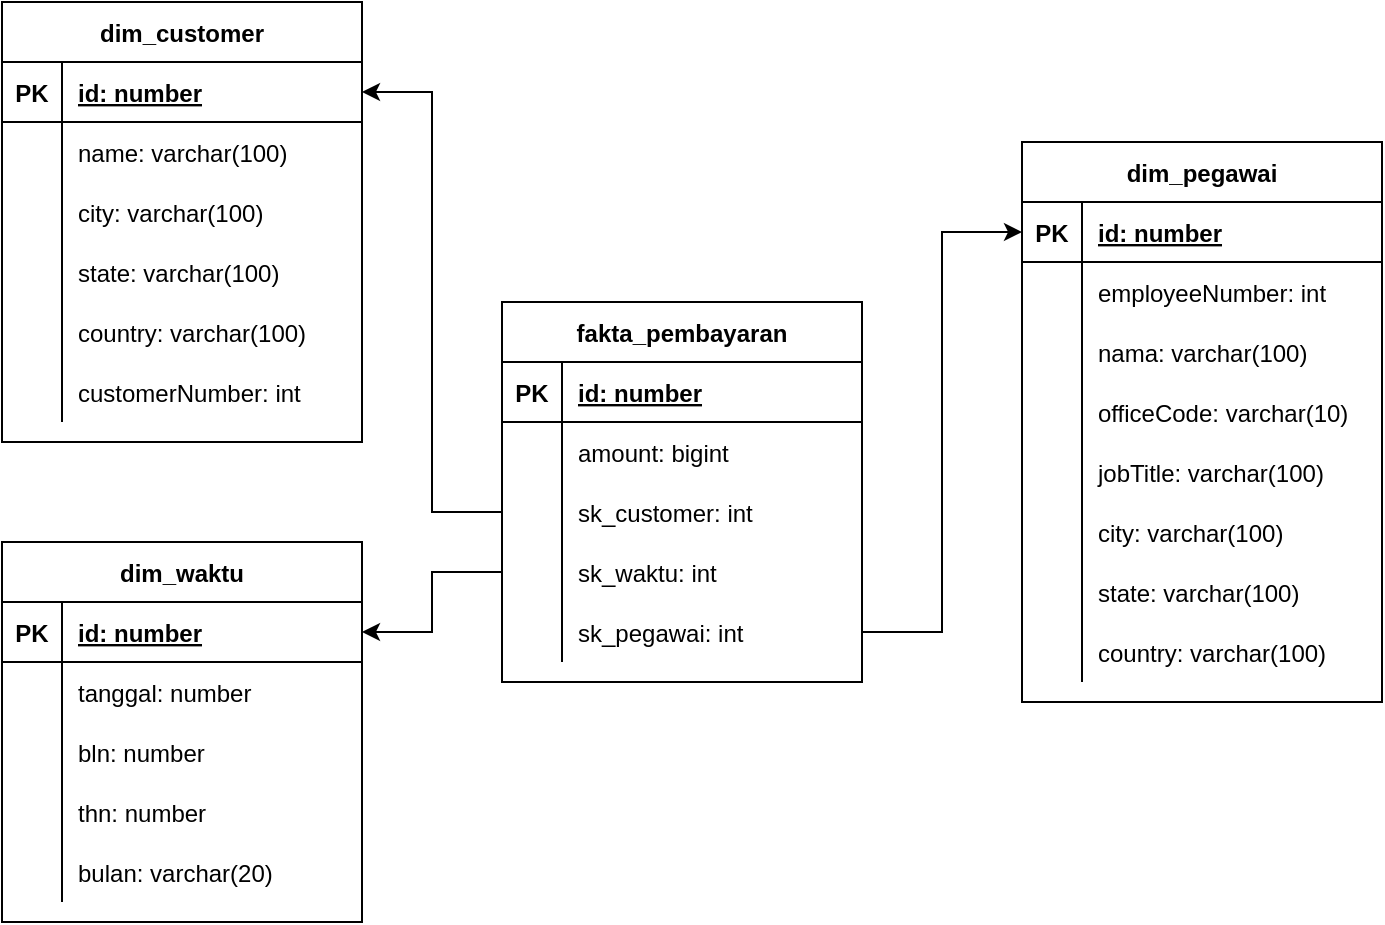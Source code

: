 <mxfile version="13.8.1" type="device" pages="2"><diagram id="6OrY447X21EWOOpQ-Axr" name="payment"><mxGraphModel dx="1292" dy="443" grid="1" gridSize="10" guides="1" tooltips="1" connect="1" arrows="1" fold="1" page="1" pageScale="1" pageWidth="850" pageHeight="1100" math="0" shadow="0"><root><mxCell id="DE8nf240gEU3GkXVqH1Y-0"/><mxCell id="DE8nf240gEU3GkXVqH1Y-1" parent="DE8nf240gEU3GkXVqH1Y-0"/><mxCell id="wlWTb76dzcS76FyFUQYu-12" value="fakta_pembayaran" style="shape=table;startSize=30;container=1;collapsible=1;childLayout=tableLayout;fixedRows=1;rowLines=0;fontStyle=1;align=center;resizeLast=1;" parent="DE8nf240gEU3GkXVqH1Y-1" vertex="1"><mxGeometry x="180" y="180" width="180" height="190" as="geometry"/></mxCell><mxCell id="wlWTb76dzcS76FyFUQYu-13" value="" style="shape=partialRectangle;collapsible=0;dropTarget=0;pointerEvents=0;fillColor=none;top=0;left=0;bottom=1;right=0;points=[[0,0.5],[1,0.5]];portConstraint=eastwest;" parent="wlWTb76dzcS76FyFUQYu-12" vertex="1"><mxGeometry y="30" width="180" height="30" as="geometry"/></mxCell><mxCell id="wlWTb76dzcS76FyFUQYu-14" value="PK" style="shape=partialRectangle;connectable=0;fillColor=none;top=0;left=0;bottom=0;right=0;fontStyle=1;overflow=hidden;" parent="wlWTb76dzcS76FyFUQYu-13" vertex="1"><mxGeometry width="30" height="30" as="geometry"/></mxCell><mxCell id="wlWTb76dzcS76FyFUQYu-15" value="id: number" style="shape=partialRectangle;connectable=0;fillColor=none;top=0;left=0;bottom=0;right=0;align=left;spacingLeft=6;fontStyle=5;overflow=hidden;" parent="wlWTb76dzcS76FyFUQYu-13" vertex="1"><mxGeometry x="30" width="150" height="30" as="geometry"/></mxCell><mxCell id="wlWTb76dzcS76FyFUQYu-16" value="" style="shape=partialRectangle;collapsible=0;dropTarget=0;pointerEvents=0;fillColor=none;top=0;left=0;bottom=0;right=0;points=[[0,0.5],[1,0.5]];portConstraint=eastwest;" parent="wlWTb76dzcS76FyFUQYu-12" vertex="1"><mxGeometry y="60" width="180" height="30" as="geometry"/></mxCell><mxCell id="wlWTb76dzcS76FyFUQYu-17" value="" style="shape=partialRectangle;connectable=0;fillColor=none;top=0;left=0;bottom=0;right=0;editable=1;overflow=hidden;" parent="wlWTb76dzcS76FyFUQYu-16" vertex="1"><mxGeometry width="30" height="30" as="geometry"/></mxCell><mxCell id="wlWTb76dzcS76FyFUQYu-18" value="amount: bigint" style="shape=partialRectangle;connectable=0;fillColor=none;top=0;left=0;bottom=0;right=0;align=left;spacingLeft=6;overflow=hidden;" parent="wlWTb76dzcS76FyFUQYu-16" vertex="1"><mxGeometry x="30" width="150" height="30" as="geometry"/></mxCell><mxCell id="wlWTb76dzcS76FyFUQYu-41" value="" style="shape=partialRectangle;collapsible=0;dropTarget=0;pointerEvents=0;fillColor=none;top=0;left=0;bottom=0;right=0;points=[[0,0.5],[1,0.5]];portConstraint=eastwest;" parent="wlWTb76dzcS76FyFUQYu-12" vertex="1"><mxGeometry y="90" width="180" height="30" as="geometry"/></mxCell><mxCell id="wlWTb76dzcS76FyFUQYu-42" value="" style="shape=partialRectangle;connectable=0;fillColor=none;top=0;left=0;bottom=0;right=0;editable=1;overflow=hidden;" parent="wlWTb76dzcS76FyFUQYu-41" vertex="1"><mxGeometry width="30" height="30" as="geometry"/></mxCell><mxCell id="wlWTb76dzcS76FyFUQYu-43" value="sk_customer: int" style="shape=partialRectangle;connectable=0;fillColor=none;top=0;left=0;bottom=0;right=0;align=left;spacingLeft=6;overflow=hidden;" parent="wlWTb76dzcS76FyFUQYu-41" vertex="1"><mxGeometry x="30" width="150" height="30" as="geometry"/></mxCell><mxCell id="wlWTb76dzcS76FyFUQYu-62" value="" style="shape=partialRectangle;collapsible=0;dropTarget=0;pointerEvents=0;fillColor=none;top=0;left=0;bottom=0;right=0;points=[[0,0.5],[1,0.5]];portConstraint=eastwest;" parent="wlWTb76dzcS76FyFUQYu-12" vertex="1"><mxGeometry y="120" width="180" height="30" as="geometry"/></mxCell><mxCell id="wlWTb76dzcS76FyFUQYu-63" value="" style="shape=partialRectangle;connectable=0;fillColor=none;top=0;left=0;bottom=0;right=0;editable=1;overflow=hidden;" parent="wlWTb76dzcS76FyFUQYu-62" vertex="1"><mxGeometry width="30" height="30" as="geometry"/></mxCell><mxCell id="wlWTb76dzcS76FyFUQYu-64" value="sk_waktu: int" style="shape=partialRectangle;connectable=0;fillColor=none;top=0;left=0;bottom=0;right=0;align=left;spacingLeft=6;overflow=hidden;" parent="wlWTb76dzcS76FyFUQYu-62" vertex="1"><mxGeometry x="30" width="150" height="30" as="geometry"/></mxCell><mxCell id="wlWTb76dzcS76FyFUQYu-88" value="" style="shape=partialRectangle;collapsible=0;dropTarget=0;pointerEvents=0;fillColor=none;top=0;left=0;bottom=0;right=0;points=[[0,0.5],[1,0.5]];portConstraint=eastwest;" parent="wlWTb76dzcS76FyFUQYu-12" vertex="1"><mxGeometry y="150" width="180" height="30" as="geometry"/></mxCell><mxCell id="wlWTb76dzcS76FyFUQYu-89" value="" style="shape=partialRectangle;connectable=0;fillColor=none;top=0;left=0;bottom=0;right=0;editable=1;overflow=hidden;" parent="wlWTb76dzcS76FyFUQYu-88" vertex="1"><mxGeometry width="30" height="30" as="geometry"/></mxCell><mxCell id="wlWTb76dzcS76FyFUQYu-90" value="sk_pegawai: int" style="shape=partialRectangle;connectable=0;fillColor=none;top=0;left=0;bottom=0;right=0;align=left;spacingLeft=6;overflow=hidden;" parent="wlWTb76dzcS76FyFUQYu-88" vertex="1"><mxGeometry x="30" width="150" height="30" as="geometry"/></mxCell><mxCell id="wlWTb76dzcS76FyFUQYu-25" value="dim_customer" style="shape=table;startSize=30;container=1;collapsible=1;childLayout=tableLayout;fixedRows=1;rowLines=0;fontStyle=1;align=center;resizeLast=1;" parent="DE8nf240gEU3GkXVqH1Y-1" vertex="1"><mxGeometry x="-70" y="30" width="180" height="220" as="geometry"/></mxCell><mxCell id="wlWTb76dzcS76FyFUQYu-26" value="" style="shape=partialRectangle;collapsible=0;dropTarget=0;pointerEvents=0;fillColor=none;top=0;left=0;bottom=1;right=0;points=[[0,0.5],[1,0.5]];portConstraint=eastwest;" parent="wlWTb76dzcS76FyFUQYu-25" vertex="1"><mxGeometry y="30" width="180" height="30" as="geometry"/></mxCell><mxCell id="wlWTb76dzcS76FyFUQYu-27" value="PK" style="shape=partialRectangle;connectable=0;fillColor=none;top=0;left=0;bottom=0;right=0;fontStyle=1;overflow=hidden;" parent="wlWTb76dzcS76FyFUQYu-26" vertex="1"><mxGeometry width="30" height="30" as="geometry"/></mxCell><mxCell id="wlWTb76dzcS76FyFUQYu-28" value="id: number" style="shape=partialRectangle;connectable=0;fillColor=none;top=0;left=0;bottom=0;right=0;align=left;spacingLeft=6;fontStyle=5;overflow=hidden;" parent="wlWTb76dzcS76FyFUQYu-26" vertex="1"><mxGeometry x="30" width="150" height="30" as="geometry"/></mxCell><mxCell id="wlWTb76dzcS76FyFUQYu-29" value="" style="shape=partialRectangle;collapsible=0;dropTarget=0;pointerEvents=0;fillColor=none;top=0;left=0;bottom=0;right=0;points=[[0,0.5],[1,0.5]];portConstraint=eastwest;" parent="wlWTb76dzcS76FyFUQYu-25" vertex="1"><mxGeometry y="60" width="180" height="30" as="geometry"/></mxCell><mxCell id="wlWTb76dzcS76FyFUQYu-30" value="" style="shape=partialRectangle;connectable=0;fillColor=none;top=0;left=0;bottom=0;right=0;editable=1;overflow=hidden;" parent="wlWTb76dzcS76FyFUQYu-29" vertex="1"><mxGeometry width="30" height="30" as="geometry"/></mxCell><mxCell id="wlWTb76dzcS76FyFUQYu-31" value="name: varchar(100)" style="shape=partialRectangle;connectable=0;fillColor=none;top=0;left=0;bottom=0;right=0;align=left;spacingLeft=6;overflow=hidden;" parent="wlWTb76dzcS76FyFUQYu-29" vertex="1"><mxGeometry x="30" width="150" height="30" as="geometry"/></mxCell><mxCell id="wlWTb76dzcS76FyFUQYu-32" value="" style="shape=partialRectangle;collapsible=0;dropTarget=0;pointerEvents=0;fillColor=none;top=0;left=0;bottom=0;right=0;points=[[0,0.5],[1,0.5]];portConstraint=eastwest;" parent="wlWTb76dzcS76FyFUQYu-25" vertex="1"><mxGeometry y="90" width="180" height="30" as="geometry"/></mxCell><mxCell id="wlWTb76dzcS76FyFUQYu-33" value="" style="shape=partialRectangle;connectable=0;fillColor=none;top=0;left=0;bottom=0;right=0;editable=1;overflow=hidden;" parent="wlWTb76dzcS76FyFUQYu-32" vertex="1"><mxGeometry width="30" height="30" as="geometry"/></mxCell><mxCell id="wlWTb76dzcS76FyFUQYu-34" value="city: varchar(100)" style="shape=partialRectangle;connectable=0;fillColor=none;top=0;left=0;bottom=0;right=0;align=left;spacingLeft=6;overflow=hidden;" parent="wlWTb76dzcS76FyFUQYu-32" vertex="1"><mxGeometry x="30" width="150" height="30" as="geometry"/></mxCell><mxCell id="wlWTb76dzcS76FyFUQYu-35" value="" style="shape=partialRectangle;collapsible=0;dropTarget=0;pointerEvents=0;fillColor=none;top=0;left=0;bottom=0;right=0;points=[[0,0.5],[1,0.5]];portConstraint=eastwest;" parent="wlWTb76dzcS76FyFUQYu-25" vertex="1"><mxGeometry y="120" width="180" height="30" as="geometry"/></mxCell><mxCell id="wlWTb76dzcS76FyFUQYu-36" value="" style="shape=partialRectangle;connectable=0;fillColor=none;top=0;left=0;bottom=0;right=0;editable=1;overflow=hidden;" parent="wlWTb76dzcS76FyFUQYu-35" vertex="1"><mxGeometry width="30" height="30" as="geometry"/></mxCell><mxCell id="wlWTb76dzcS76FyFUQYu-37" value="state: varchar(100)" style="shape=partialRectangle;connectable=0;fillColor=none;top=0;left=0;bottom=0;right=0;align=left;spacingLeft=6;overflow=hidden;" parent="wlWTb76dzcS76FyFUQYu-35" vertex="1"><mxGeometry x="30" width="150" height="30" as="geometry"/></mxCell><mxCell id="wlWTb76dzcS76FyFUQYu-38" value="" style="shape=partialRectangle;collapsible=0;dropTarget=0;pointerEvents=0;fillColor=none;top=0;left=0;bottom=0;right=0;points=[[0,0.5],[1,0.5]];portConstraint=eastwest;" parent="wlWTb76dzcS76FyFUQYu-25" vertex="1"><mxGeometry y="150" width="180" height="30" as="geometry"/></mxCell><mxCell id="wlWTb76dzcS76FyFUQYu-39" value="" style="shape=partialRectangle;connectable=0;fillColor=none;top=0;left=0;bottom=0;right=0;editable=1;overflow=hidden;" parent="wlWTb76dzcS76FyFUQYu-38" vertex="1"><mxGeometry width="30" height="30" as="geometry"/></mxCell><mxCell id="wlWTb76dzcS76FyFUQYu-40" value="country: varchar(100)" style="shape=partialRectangle;connectable=0;fillColor=none;top=0;left=0;bottom=0;right=0;align=left;spacingLeft=6;overflow=hidden;" parent="wlWTb76dzcS76FyFUQYu-38" vertex="1"><mxGeometry x="30" width="150" height="30" as="geometry"/></mxCell><mxCell id="1vXtTVV9cpHQeeNkzBBN-0" value="" style="shape=partialRectangle;collapsible=0;dropTarget=0;pointerEvents=0;fillColor=none;top=0;left=0;bottom=0;right=0;points=[[0,0.5],[1,0.5]];portConstraint=eastwest;" parent="wlWTb76dzcS76FyFUQYu-25" vertex="1"><mxGeometry y="180" width="180" height="30" as="geometry"/></mxCell><mxCell id="1vXtTVV9cpHQeeNkzBBN-1" value="" style="shape=partialRectangle;connectable=0;fillColor=none;top=0;left=0;bottom=0;right=0;editable=1;overflow=hidden;" parent="1vXtTVV9cpHQeeNkzBBN-0" vertex="1"><mxGeometry width="30" height="30" as="geometry"/></mxCell><mxCell id="1vXtTVV9cpHQeeNkzBBN-2" value="customerNumber: int" style="shape=partialRectangle;connectable=0;fillColor=none;top=0;left=0;bottom=0;right=0;align=left;spacingLeft=6;overflow=hidden;" parent="1vXtTVV9cpHQeeNkzBBN-0" vertex="1"><mxGeometry x="30" width="150" height="30" as="geometry"/></mxCell><mxCell id="wlWTb76dzcS76FyFUQYu-45" style="edgeStyle=orthogonalEdgeStyle;rounded=0;orthogonalLoop=1;jettySize=auto;html=1;entryX=1;entryY=0.5;entryDx=0;entryDy=0;" parent="DE8nf240gEU3GkXVqH1Y-1" source="wlWTb76dzcS76FyFUQYu-41" target="wlWTb76dzcS76FyFUQYu-26" edge="1"><mxGeometry relative="1" as="geometry"/></mxCell><mxCell id="wlWTb76dzcS76FyFUQYu-46" value="dim_waktu" style="shape=table;startSize=30;container=1;collapsible=1;childLayout=tableLayout;fixedRows=1;rowLines=0;fontStyle=1;align=center;resizeLast=1;" parent="DE8nf240gEU3GkXVqH1Y-1" vertex="1"><mxGeometry x="-70" y="300" width="180" height="190" as="geometry"/></mxCell><mxCell id="wlWTb76dzcS76FyFUQYu-47" value="" style="shape=partialRectangle;collapsible=0;dropTarget=0;pointerEvents=0;fillColor=none;top=0;left=0;bottom=1;right=0;points=[[0,0.5],[1,0.5]];portConstraint=eastwest;" parent="wlWTb76dzcS76FyFUQYu-46" vertex="1"><mxGeometry y="30" width="180" height="30" as="geometry"/></mxCell><mxCell id="wlWTb76dzcS76FyFUQYu-48" value="PK" style="shape=partialRectangle;connectable=0;fillColor=none;top=0;left=0;bottom=0;right=0;fontStyle=1;overflow=hidden;" parent="wlWTb76dzcS76FyFUQYu-47" vertex="1"><mxGeometry width="30" height="30" as="geometry"/></mxCell><mxCell id="wlWTb76dzcS76FyFUQYu-49" value="id: number" style="shape=partialRectangle;connectable=0;fillColor=none;top=0;left=0;bottom=0;right=0;align=left;spacingLeft=6;fontStyle=5;overflow=hidden;" parent="wlWTb76dzcS76FyFUQYu-47" vertex="1"><mxGeometry x="30" width="150" height="30" as="geometry"/></mxCell><mxCell id="wlWTb76dzcS76FyFUQYu-50" value="" style="shape=partialRectangle;collapsible=0;dropTarget=0;pointerEvents=0;fillColor=none;top=0;left=0;bottom=0;right=0;points=[[0,0.5],[1,0.5]];portConstraint=eastwest;" parent="wlWTb76dzcS76FyFUQYu-46" vertex="1"><mxGeometry y="60" width="180" height="30" as="geometry"/></mxCell><mxCell id="wlWTb76dzcS76FyFUQYu-51" value="" style="shape=partialRectangle;connectable=0;fillColor=none;top=0;left=0;bottom=0;right=0;editable=1;overflow=hidden;" parent="wlWTb76dzcS76FyFUQYu-50" vertex="1"><mxGeometry width="30" height="30" as="geometry"/></mxCell><mxCell id="wlWTb76dzcS76FyFUQYu-52" value="tanggal: number" style="shape=partialRectangle;connectable=0;fillColor=none;top=0;left=0;bottom=0;right=0;align=left;spacingLeft=6;overflow=hidden;" parent="wlWTb76dzcS76FyFUQYu-50" vertex="1"><mxGeometry x="30" width="150" height="30" as="geometry"/></mxCell><mxCell id="wlWTb76dzcS76FyFUQYu-53" value="" style="shape=partialRectangle;collapsible=0;dropTarget=0;pointerEvents=0;fillColor=none;top=0;left=0;bottom=0;right=0;points=[[0,0.5],[1,0.5]];portConstraint=eastwest;" parent="wlWTb76dzcS76FyFUQYu-46" vertex="1"><mxGeometry y="90" width="180" height="30" as="geometry"/></mxCell><mxCell id="wlWTb76dzcS76FyFUQYu-54" value="" style="shape=partialRectangle;connectable=0;fillColor=none;top=0;left=0;bottom=0;right=0;editable=1;overflow=hidden;" parent="wlWTb76dzcS76FyFUQYu-53" vertex="1"><mxGeometry width="30" height="30" as="geometry"/></mxCell><mxCell id="wlWTb76dzcS76FyFUQYu-55" value="bln: number" style="shape=partialRectangle;connectable=0;fillColor=none;top=0;left=0;bottom=0;right=0;align=left;spacingLeft=6;overflow=hidden;" parent="wlWTb76dzcS76FyFUQYu-53" vertex="1"><mxGeometry x="30" width="150" height="30" as="geometry"/></mxCell><mxCell id="wlWTb76dzcS76FyFUQYu-56" value="" style="shape=partialRectangle;collapsible=0;dropTarget=0;pointerEvents=0;fillColor=none;top=0;left=0;bottom=0;right=0;points=[[0,0.5],[1,0.5]];portConstraint=eastwest;" parent="wlWTb76dzcS76FyFUQYu-46" vertex="1"><mxGeometry y="120" width="180" height="30" as="geometry"/></mxCell><mxCell id="wlWTb76dzcS76FyFUQYu-57" value="" style="shape=partialRectangle;connectable=0;fillColor=none;top=0;left=0;bottom=0;right=0;editable=1;overflow=hidden;" parent="wlWTb76dzcS76FyFUQYu-56" vertex="1"><mxGeometry width="30" height="30" as="geometry"/></mxCell><mxCell id="wlWTb76dzcS76FyFUQYu-58" value="thn: number" style="shape=partialRectangle;connectable=0;fillColor=none;top=0;left=0;bottom=0;right=0;align=left;spacingLeft=6;overflow=hidden;" parent="wlWTb76dzcS76FyFUQYu-56" vertex="1"><mxGeometry x="30" width="150" height="30" as="geometry"/></mxCell><mxCell id="wlWTb76dzcS76FyFUQYu-59" value="" style="shape=partialRectangle;collapsible=0;dropTarget=0;pointerEvents=0;fillColor=none;top=0;left=0;bottom=0;right=0;points=[[0,0.5],[1,0.5]];portConstraint=eastwest;" parent="wlWTb76dzcS76FyFUQYu-46" vertex="1"><mxGeometry y="150" width="180" height="30" as="geometry"/></mxCell><mxCell id="wlWTb76dzcS76FyFUQYu-60" value="" style="shape=partialRectangle;connectable=0;fillColor=none;top=0;left=0;bottom=0;right=0;editable=1;overflow=hidden;" parent="wlWTb76dzcS76FyFUQYu-59" vertex="1"><mxGeometry width="30" height="30" as="geometry"/></mxCell><mxCell id="wlWTb76dzcS76FyFUQYu-61" value="bulan: varchar(20)" style="shape=partialRectangle;connectable=0;fillColor=none;top=0;left=0;bottom=0;right=0;align=left;spacingLeft=6;overflow=hidden;" parent="wlWTb76dzcS76FyFUQYu-59" vertex="1"><mxGeometry x="30" width="150" height="30" as="geometry"/></mxCell><mxCell id="wlWTb76dzcS76FyFUQYu-65" style="edgeStyle=orthogonalEdgeStyle;rounded=0;orthogonalLoop=1;jettySize=auto;html=1;entryX=1;entryY=0.5;entryDx=0;entryDy=0;" parent="DE8nf240gEU3GkXVqH1Y-1" source="wlWTb76dzcS76FyFUQYu-62" target="wlWTb76dzcS76FyFUQYu-47" edge="1"><mxGeometry relative="1" as="geometry"/></mxCell><mxCell id="wlWTb76dzcS76FyFUQYu-66" value="dim_pegawai" style="shape=table;startSize=30;container=1;collapsible=1;childLayout=tableLayout;fixedRows=1;rowLines=0;fontStyle=1;align=center;resizeLast=1;" parent="DE8nf240gEU3GkXVqH1Y-1" vertex="1"><mxGeometry x="440" y="100" width="180" height="280" as="geometry"/></mxCell><mxCell id="wlWTb76dzcS76FyFUQYu-67" value="" style="shape=partialRectangle;collapsible=0;dropTarget=0;pointerEvents=0;fillColor=none;top=0;left=0;bottom=1;right=0;points=[[0,0.5],[1,0.5]];portConstraint=eastwest;" parent="wlWTb76dzcS76FyFUQYu-66" vertex="1"><mxGeometry y="30" width="180" height="30" as="geometry"/></mxCell><mxCell id="wlWTb76dzcS76FyFUQYu-68" value="PK" style="shape=partialRectangle;connectable=0;fillColor=none;top=0;left=0;bottom=0;right=0;fontStyle=1;overflow=hidden;" parent="wlWTb76dzcS76FyFUQYu-67" vertex="1"><mxGeometry width="30" height="30" as="geometry"/></mxCell><mxCell id="wlWTb76dzcS76FyFUQYu-69" value="id: number" style="shape=partialRectangle;connectable=0;fillColor=none;top=0;left=0;bottom=0;right=0;align=left;spacingLeft=6;fontStyle=5;overflow=hidden;" parent="wlWTb76dzcS76FyFUQYu-67" vertex="1"><mxGeometry x="30" width="150" height="30" as="geometry"/></mxCell><mxCell id="vsmWqSAT7XtYi1Jp0syT-0" value="" style="shape=partialRectangle;collapsible=0;dropTarget=0;pointerEvents=0;fillColor=none;top=0;left=0;bottom=0;right=0;points=[[0,0.5],[1,0.5]];portConstraint=eastwest;" vertex="1" parent="wlWTb76dzcS76FyFUQYu-66"><mxGeometry y="60" width="180" height="30" as="geometry"/></mxCell><mxCell id="vsmWqSAT7XtYi1Jp0syT-1" value="" style="shape=partialRectangle;connectable=0;fillColor=none;top=0;left=0;bottom=0;right=0;editable=1;overflow=hidden;" vertex="1" parent="vsmWqSAT7XtYi1Jp0syT-0"><mxGeometry width="30" height="30" as="geometry"/></mxCell><mxCell id="vsmWqSAT7XtYi1Jp0syT-2" value="employeeNumber: int" style="shape=partialRectangle;connectable=0;fillColor=none;top=0;left=0;bottom=0;right=0;align=left;spacingLeft=6;overflow=hidden;" vertex="1" parent="vsmWqSAT7XtYi1Jp0syT-0"><mxGeometry x="30" width="150" height="30" as="geometry"/></mxCell><mxCell id="wlWTb76dzcS76FyFUQYu-70" value="" style="shape=partialRectangle;collapsible=0;dropTarget=0;pointerEvents=0;fillColor=none;top=0;left=0;bottom=0;right=0;points=[[0,0.5],[1,0.5]];portConstraint=eastwest;" parent="wlWTb76dzcS76FyFUQYu-66" vertex="1"><mxGeometry y="90" width="180" height="30" as="geometry"/></mxCell><mxCell id="wlWTb76dzcS76FyFUQYu-71" value="" style="shape=partialRectangle;connectable=0;fillColor=none;top=0;left=0;bottom=0;right=0;editable=1;overflow=hidden;" parent="wlWTb76dzcS76FyFUQYu-70" vertex="1"><mxGeometry width="30" height="30" as="geometry"/></mxCell><mxCell id="wlWTb76dzcS76FyFUQYu-72" value="nama: varchar(100)" style="shape=partialRectangle;connectable=0;fillColor=none;top=0;left=0;bottom=0;right=0;align=left;spacingLeft=6;overflow=hidden;" parent="wlWTb76dzcS76FyFUQYu-70" vertex="1"><mxGeometry x="30" width="150" height="30" as="geometry"/></mxCell><mxCell id="wlWTb76dzcS76FyFUQYu-73" value="" style="shape=partialRectangle;collapsible=0;dropTarget=0;pointerEvents=0;fillColor=none;top=0;left=0;bottom=0;right=0;points=[[0,0.5],[1,0.5]];portConstraint=eastwest;" parent="wlWTb76dzcS76FyFUQYu-66" vertex="1"><mxGeometry y="120" width="180" height="30" as="geometry"/></mxCell><mxCell id="wlWTb76dzcS76FyFUQYu-74" value="" style="shape=partialRectangle;connectable=0;fillColor=none;top=0;left=0;bottom=0;right=0;editable=1;overflow=hidden;" parent="wlWTb76dzcS76FyFUQYu-73" vertex="1"><mxGeometry width="30" height="30" as="geometry"/></mxCell><mxCell id="wlWTb76dzcS76FyFUQYu-75" value="officeCode: varchar(10)" style="shape=partialRectangle;connectable=0;fillColor=none;top=0;left=0;bottom=0;right=0;align=left;spacingLeft=6;overflow=hidden;" parent="wlWTb76dzcS76FyFUQYu-73" vertex="1"><mxGeometry x="30" width="150" height="30" as="geometry"/></mxCell><mxCell id="wlWTb76dzcS76FyFUQYu-79" value="" style="shape=partialRectangle;collapsible=0;dropTarget=0;pointerEvents=0;fillColor=none;top=0;left=0;bottom=0;right=0;points=[[0,0.5],[1,0.5]];portConstraint=eastwest;" parent="wlWTb76dzcS76FyFUQYu-66" vertex="1"><mxGeometry y="150" width="180" height="30" as="geometry"/></mxCell><mxCell id="wlWTb76dzcS76FyFUQYu-80" value="" style="shape=partialRectangle;connectable=0;fillColor=none;top=0;left=0;bottom=0;right=0;editable=1;overflow=hidden;" parent="wlWTb76dzcS76FyFUQYu-79" vertex="1"><mxGeometry width="30" height="30" as="geometry"/></mxCell><mxCell id="wlWTb76dzcS76FyFUQYu-81" value="jobTitle: varchar(100)" style="shape=partialRectangle;connectable=0;fillColor=none;top=0;left=0;bottom=0;right=0;align=left;spacingLeft=6;overflow=hidden;" parent="wlWTb76dzcS76FyFUQYu-79" vertex="1"><mxGeometry x="30" width="150" height="30" as="geometry"/></mxCell><mxCell id="wlWTb76dzcS76FyFUQYu-76" value="" style="shape=partialRectangle;collapsible=0;dropTarget=0;pointerEvents=0;fillColor=none;top=0;left=0;bottom=0;right=0;points=[[0,0.5],[1,0.5]];portConstraint=eastwest;" parent="wlWTb76dzcS76FyFUQYu-66" vertex="1"><mxGeometry y="180" width="180" height="30" as="geometry"/></mxCell><mxCell id="wlWTb76dzcS76FyFUQYu-77" value="" style="shape=partialRectangle;connectable=0;fillColor=none;top=0;left=0;bottom=0;right=0;editable=1;overflow=hidden;" parent="wlWTb76dzcS76FyFUQYu-76" vertex="1"><mxGeometry width="30" height="30" as="geometry"/></mxCell><mxCell id="wlWTb76dzcS76FyFUQYu-78" value="city: varchar(100)" style="shape=partialRectangle;connectable=0;fillColor=none;top=0;left=0;bottom=0;right=0;align=left;spacingLeft=6;overflow=hidden;" parent="wlWTb76dzcS76FyFUQYu-76" vertex="1"><mxGeometry x="30" width="150" height="30" as="geometry"/></mxCell><mxCell id="wlWTb76dzcS76FyFUQYu-82" value="" style="shape=partialRectangle;collapsible=0;dropTarget=0;pointerEvents=0;fillColor=none;top=0;left=0;bottom=0;right=0;points=[[0,0.5],[1,0.5]];portConstraint=eastwest;" parent="wlWTb76dzcS76FyFUQYu-66" vertex="1"><mxGeometry y="210" width="180" height="30" as="geometry"/></mxCell><mxCell id="wlWTb76dzcS76FyFUQYu-83" value="" style="shape=partialRectangle;connectable=0;fillColor=none;top=0;left=0;bottom=0;right=0;editable=1;overflow=hidden;" parent="wlWTb76dzcS76FyFUQYu-82" vertex="1"><mxGeometry width="30" height="30" as="geometry"/></mxCell><mxCell id="wlWTb76dzcS76FyFUQYu-84" value="state: varchar(100)" style="shape=partialRectangle;connectable=0;fillColor=none;top=0;left=0;bottom=0;right=0;align=left;spacingLeft=6;overflow=hidden;" parent="wlWTb76dzcS76FyFUQYu-82" vertex="1"><mxGeometry x="30" width="150" height="30" as="geometry"/></mxCell><mxCell id="wlWTb76dzcS76FyFUQYu-85" value="" style="shape=partialRectangle;collapsible=0;dropTarget=0;pointerEvents=0;fillColor=none;top=0;left=0;bottom=0;right=0;points=[[0,0.5],[1,0.5]];portConstraint=eastwest;" parent="wlWTb76dzcS76FyFUQYu-66" vertex="1"><mxGeometry y="240" width="180" height="30" as="geometry"/></mxCell><mxCell id="wlWTb76dzcS76FyFUQYu-86" value="" style="shape=partialRectangle;connectable=0;fillColor=none;top=0;left=0;bottom=0;right=0;editable=1;overflow=hidden;" parent="wlWTb76dzcS76FyFUQYu-85" vertex="1"><mxGeometry width="30" height="30" as="geometry"/></mxCell><mxCell id="wlWTb76dzcS76FyFUQYu-87" value="country: varchar(100)" style="shape=partialRectangle;connectable=0;fillColor=none;top=0;left=0;bottom=0;right=0;align=left;spacingLeft=6;overflow=hidden;" parent="wlWTb76dzcS76FyFUQYu-85" vertex="1"><mxGeometry x="30" width="150" height="30" as="geometry"/></mxCell><mxCell id="wlWTb76dzcS76FyFUQYu-91" style="edgeStyle=orthogonalEdgeStyle;rounded=0;orthogonalLoop=1;jettySize=auto;html=1;entryX=0;entryY=0.5;entryDx=0;entryDy=0;" parent="DE8nf240gEU3GkXVqH1Y-1" source="wlWTb76dzcS76FyFUQYu-88" target="wlWTb76dzcS76FyFUQYu-67" edge="1"><mxGeometry relative="1" as="geometry"/></mxCell></root></mxGraphModel></diagram><diagram id="Ww5kaYfNd9XLy4of-YG4" name="order"><mxGraphModel dx="770" dy="491" grid="1" gridSize="10" guides="1" tooltips="1" connect="1" arrows="1" fold="1" page="1" pageScale="1" pageWidth="850" pageHeight="1100" math="0" shadow="0"><root><mxCell id="hMeeHZ0Hiys7ZBbqFwVk-0"/><mxCell id="hMeeHZ0Hiys7ZBbqFwVk-1" parent="hMeeHZ0Hiys7ZBbqFwVk-0"/><mxCell id="hMeeHZ0Hiys7ZBbqFwVk-2" value="fakta_pesanan" style="shape=table;startSize=30;container=1;collapsible=1;childLayout=tableLayout;fixedRows=1;rowLines=0;fontStyle=1;align=center;resizeLast=1;" vertex="1" parent="hMeeHZ0Hiys7ZBbqFwVk-1"><mxGeometry x="335" y="150" width="180" height="100" as="geometry"/></mxCell><mxCell id="hMeeHZ0Hiys7ZBbqFwVk-3" value="" style="shape=partialRectangle;collapsible=0;dropTarget=0;pointerEvents=0;fillColor=none;top=0;left=0;bottom=1;right=0;points=[[0,0.5],[1,0.5]];portConstraint=eastwest;" vertex="1" parent="hMeeHZ0Hiys7ZBbqFwVk-2"><mxGeometry y="30" width="180" height="30" as="geometry"/></mxCell><mxCell id="hMeeHZ0Hiys7ZBbqFwVk-4" value="PK" style="shape=partialRectangle;connectable=0;fillColor=none;top=0;left=0;bottom=0;right=0;fontStyle=1;overflow=hidden;" vertex="1" parent="hMeeHZ0Hiys7ZBbqFwVk-3"><mxGeometry width="30" height="30" as="geometry"/></mxCell><mxCell id="hMeeHZ0Hiys7ZBbqFwVk-5" value="id: number" style="shape=partialRectangle;connectable=0;fillColor=none;top=0;left=0;bottom=0;right=0;align=left;spacingLeft=6;fontStyle=5;overflow=hidden;" vertex="1" parent="hMeeHZ0Hiys7ZBbqFwVk-3"><mxGeometry x="30" width="150" height="30" as="geometry"/></mxCell><mxCell id="hMeeHZ0Hiys7ZBbqFwVk-6" value="" style="shape=partialRectangle;collapsible=0;dropTarget=0;pointerEvents=0;fillColor=none;top=0;left=0;bottom=0;right=0;points=[[0,0.5],[1,0.5]];portConstraint=eastwest;" vertex="1" parent="hMeeHZ0Hiys7ZBbqFwVk-2"><mxGeometry y="60" width="180" height="30" as="geometry"/></mxCell><mxCell id="hMeeHZ0Hiys7ZBbqFwVk-7" value="" style="shape=partialRectangle;connectable=0;fillColor=none;top=0;left=0;bottom=0;right=0;editable=1;overflow=hidden;" vertex="1" parent="hMeeHZ0Hiys7ZBbqFwVk-6"><mxGeometry width="30" height="30" as="geometry"/></mxCell><mxCell id="hMeeHZ0Hiys7ZBbqFwVk-8" value="status: varchar(100)" style="shape=partialRectangle;connectable=0;fillColor=none;top=0;left=0;bottom=0;right=0;align=left;spacingLeft=6;overflow=hidden;" vertex="1" parent="hMeeHZ0Hiys7ZBbqFwVk-6"><mxGeometry x="30" width="150" height="30" as="geometry"/></mxCell><mxCell id="hMeeHZ0Hiys7ZBbqFwVk-18" value="dim_waktu" style="shape=table;startSize=30;container=1;collapsible=1;childLayout=tableLayout;fixedRows=1;rowLines=0;fontStyle=1;align=center;resizeLast=1;" vertex="1" parent="hMeeHZ0Hiys7ZBbqFwVk-1"><mxGeometry x="50" y="60" width="180" height="160" as="geometry"/></mxCell><mxCell id="hMeeHZ0Hiys7ZBbqFwVk-19" value="" style="shape=partialRectangle;collapsible=0;dropTarget=0;pointerEvents=0;fillColor=none;top=0;left=0;bottom=1;right=0;points=[[0,0.5],[1,0.5]];portConstraint=eastwest;" vertex="1" parent="hMeeHZ0Hiys7ZBbqFwVk-18"><mxGeometry y="30" width="180" height="30" as="geometry"/></mxCell><mxCell id="hMeeHZ0Hiys7ZBbqFwVk-20" value="PK" style="shape=partialRectangle;connectable=0;fillColor=none;top=0;left=0;bottom=0;right=0;fontStyle=1;overflow=hidden;" vertex="1" parent="hMeeHZ0Hiys7ZBbqFwVk-19"><mxGeometry width="30" height="30" as="geometry"/></mxCell><mxCell id="hMeeHZ0Hiys7ZBbqFwVk-21" value="id: number" style="shape=partialRectangle;connectable=0;fillColor=none;top=0;left=0;bottom=0;right=0;align=left;spacingLeft=6;fontStyle=5;overflow=hidden;" vertex="1" parent="hMeeHZ0Hiys7ZBbqFwVk-19"><mxGeometry x="30" width="150" height="30" as="geometry"/></mxCell><mxCell id="hMeeHZ0Hiys7ZBbqFwVk-22" value="" style="shape=partialRectangle;collapsible=0;dropTarget=0;pointerEvents=0;fillColor=none;top=0;left=0;bottom=0;right=0;points=[[0,0.5],[1,0.5]];portConstraint=eastwest;" vertex="1" parent="hMeeHZ0Hiys7ZBbqFwVk-18"><mxGeometry y="60" width="180" height="30" as="geometry"/></mxCell><mxCell id="hMeeHZ0Hiys7ZBbqFwVk-23" value="" style="shape=partialRectangle;connectable=0;fillColor=none;top=0;left=0;bottom=0;right=0;editable=1;overflow=hidden;" vertex="1" parent="hMeeHZ0Hiys7ZBbqFwVk-22"><mxGeometry width="30" height="30" as="geometry"/></mxCell><mxCell id="hMeeHZ0Hiys7ZBbqFwVk-24" value="tgl: number" style="shape=partialRectangle;connectable=0;fillColor=none;top=0;left=0;bottom=0;right=0;align=left;spacingLeft=6;overflow=hidden;" vertex="1" parent="hMeeHZ0Hiys7ZBbqFwVk-22"><mxGeometry x="30" width="150" height="30" as="geometry"/></mxCell><mxCell id="hMeeHZ0Hiys7ZBbqFwVk-25" value="" style="shape=partialRectangle;collapsible=0;dropTarget=0;pointerEvents=0;fillColor=none;top=0;left=0;bottom=0;right=0;points=[[0,0.5],[1,0.5]];portConstraint=eastwest;" vertex="1" parent="hMeeHZ0Hiys7ZBbqFwVk-18"><mxGeometry y="90" width="180" height="30" as="geometry"/></mxCell><mxCell id="hMeeHZ0Hiys7ZBbqFwVk-26" value="" style="shape=partialRectangle;connectable=0;fillColor=none;top=0;left=0;bottom=0;right=0;editable=1;overflow=hidden;" vertex="1" parent="hMeeHZ0Hiys7ZBbqFwVk-25"><mxGeometry width="30" height="30" as="geometry"/></mxCell><mxCell id="hMeeHZ0Hiys7ZBbqFwVk-27" value="Row 2" style="shape=partialRectangle;connectable=0;fillColor=none;top=0;left=0;bottom=0;right=0;align=left;spacingLeft=6;overflow=hidden;" vertex="1" parent="hMeeHZ0Hiys7ZBbqFwVk-25"><mxGeometry x="30" width="150" height="30" as="geometry"/></mxCell><mxCell id="hMeeHZ0Hiys7ZBbqFwVk-28" value="" style="shape=partialRectangle;collapsible=0;dropTarget=0;pointerEvents=0;fillColor=none;top=0;left=0;bottom=0;right=0;points=[[0,0.5],[1,0.5]];portConstraint=eastwest;" vertex="1" parent="hMeeHZ0Hiys7ZBbqFwVk-18"><mxGeometry y="120" width="180" height="30" as="geometry"/></mxCell><mxCell id="hMeeHZ0Hiys7ZBbqFwVk-29" value="" style="shape=partialRectangle;connectable=0;fillColor=none;top=0;left=0;bottom=0;right=0;editable=1;overflow=hidden;" vertex="1" parent="hMeeHZ0Hiys7ZBbqFwVk-28"><mxGeometry width="30" height="30" as="geometry"/></mxCell><mxCell id="hMeeHZ0Hiys7ZBbqFwVk-30" value="Row 3" style="shape=partialRectangle;connectable=0;fillColor=none;top=0;left=0;bottom=0;right=0;align=left;spacingLeft=6;overflow=hidden;" vertex="1" parent="hMeeHZ0Hiys7ZBbqFwVk-28"><mxGeometry x="30" width="150" height="30" as="geometry"/></mxCell><mxCell id="hMeeHZ0Hiys7ZBbqFwVk-31" value="dim_customer" style="shape=table;startSize=30;container=1;collapsible=1;childLayout=tableLayout;fixedRows=1;rowLines=0;fontStyle=1;align=center;resizeLast=1;" vertex="1" parent="hMeeHZ0Hiys7ZBbqFwVk-1"><mxGeometry x="60" y="290" width="180" height="160" as="geometry"/></mxCell><mxCell id="hMeeHZ0Hiys7ZBbqFwVk-32" value="" style="shape=partialRectangle;collapsible=0;dropTarget=0;pointerEvents=0;fillColor=none;top=0;left=0;bottom=1;right=0;points=[[0,0.5],[1,0.5]];portConstraint=eastwest;" vertex="1" parent="hMeeHZ0Hiys7ZBbqFwVk-31"><mxGeometry y="30" width="180" height="30" as="geometry"/></mxCell><mxCell id="hMeeHZ0Hiys7ZBbqFwVk-33" value="PK" style="shape=partialRectangle;connectable=0;fillColor=none;top=0;left=0;bottom=0;right=0;fontStyle=1;overflow=hidden;" vertex="1" parent="hMeeHZ0Hiys7ZBbqFwVk-32"><mxGeometry width="30" height="30" as="geometry"/></mxCell><mxCell id="hMeeHZ0Hiys7ZBbqFwVk-34" value="UniqueID" style="shape=partialRectangle;connectable=0;fillColor=none;top=0;left=0;bottom=0;right=0;align=left;spacingLeft=6;fontStyle=5;overflow=hidden;" vertex="1" parent="hMeeHZ0Hiys7ZBbqFwVk-32"><mxGeometry x="30" width="150" height="30" as="geometry"/></mxCell><mxCell id="hMeeHZ0Hiys7ZBbqFwVk-35" value="" style="shape=partialRectangle;collapsible=0;dropTarget=0;pointerEvents=0;fillColor=none;top=0;left=0;bottom=0;right=0;points=[[0,0.5],[1,0.5]];portConstraint=eastwest;" vertex="1" parent="hMeeHZ0Hiys7ZBbqFwVk-31"><mxGeometry y="60" width="180" height="30" as="geometry"/></mxCell><mxCell id="hMeeHZ0Hiys7ZBbqFwVk-36" value="" style="shape=partialRectangle;connectable=0;fillColor=none;top=0;left=0;bottom=0;right=0;editable=1;overflow=hidden;" vertex="1" parent="hMeeHZ0Hiys7ZBbqFwVk-35"><mxGeometry width="30" height="30" as="geometry"/></mxCell><mxCell id="hMeeHZ0Hiys7ZBbqFwVk-37" value="Row 1" style="shape=partialRectangle;connectable=0;fillColor=none;top=0;left=0;bottom=0;right=0;align=left;spacingLeft=6;overflow=hidden;" vertex="1" parent="hMeeHZ0Hiys7ZBbqFwVk-35"><mxGeometry x="30" width="150" height="30" as="geometry"/></mxCell><mxCell id="hMeeHZ0Hiys7ZBbqFwVk-38" value="" style="shape=partialRectangle;collapsible=0;dropTarget=0;pointerEvents=0;fillColor=none;top=0;left=0;bottom=0;right=0;points=[[0,0.5],[1,0.5]];portConstraint=eastwest;" vertex="1" parent="hMeeHZ0Hiys7ZBbqFwVk-31"><mxGeometry y="90" width="180" height="30" as="geometry"/></mxCell><mxCell id="hMeeHZ0Hiys7ZBbqFwVk-39" value="" style="shape=partialRectangle;connectable=0;fillColor=none;top=0;left=0;bottom=0;right=0;editable=1;overflow=hidden;" vertex="1" parent="hMeeHZ0Hiys7ZBbqFwVk-38"><mxGeometry width="30" height="30" as="geometry"/></mxCell><mxCell id="hMeeHZ0Hiys7ZBbqFwVk-40" value="Row 2" style="shape=partialRectangle;connectable=0;fillColor=none;top=0;left=0;bottom=0;right=0;align=left;spacingLeft=6;overflow=hidden;" vertex="1" parent="hMeeHZ0Hiys7ZBbqFwVk-38"><mxGeometry x="30" width="150" height="30" as="geometry"/></mxCell><mxCell id="hMeeHZ0Hiys7ZBbqFwVk-41" value="" style="shape=partialRectangle;collapsible=0;dropTarget=0;pointerEvents=0;fillColor=none;top=0;left=0;bottom=0;right=0;points=[[0,0.5],[1,0.5]];portConstraint=eastwest;" vertex="1" parent="hMeeHZ0Hiys7ZBbqFwVk-31"><mxGeometry y="120" width="180" height="30" as="geometry"/></mxCell><mxCell id="hMeeHZ0Hiys7ZBbqFwVk-42" value="" style="shape=partialRectangle;connectable=0;fillColor=none;top=0;left=0;bottom=0;right=0;editable=1;overflow=hidden;" vertex="1" parent="hMeeHZ0Hiys7ZBbqFwVk-41"><mxGeometry width="30" height="30" as="geometry"/></mxCell><mxCell id="hMeeHZ0Hiys7ZBbqFwVk-43" value="Row 3" style="shape=partialRectangle;connectable=0;fillColor=none;top=0;left=0;bottom=0;right=0;align=left;spacingLeft=6;overflow=hidden;" vertex="1" parent="hMeeHZ0Hiys7ZBbqFwVk-41"><mxGeometry x="30" width="150" height="30" as="geometry"/></mxCell><mxCell id="hMeeHZ0Hiys7ZBbqFwVk-44" value="dim_pegawai" style="shape=table;startSize=30;container=1;collapsible=1;childLayout=tableLayout;fixedRows=1;rowLines=0;fontStyle=1;align=center;resizeLast=1;" vertex="1" parent="hMeeHZ0Hiys7ZBbqFwVk-1"><mxGeometry x="590" y="40" width="180" height="160" as="geometry"/></mxCell><mxCell id="hMeeHZ0Hiys7ZBbqFwVk-45" value="" style="shape=partialRectangle;collapsible=0;dropTarget=0;pointerEvents=0;fillColor=none;top=0;left=0;bottom=1;right=0;points=[[0,0.5],[1,0.5]];portConstraint=eastwest;" vertex="1" parent="hMeeHZ0Hiys7ZBbqFwVk-44"><mxGeometry y="30" width="180" height="30" as="geometry"/></mxCell><mxCell id="hMeeHZ0Hiys7ZBbqFwVk-46" value="PK" style="shape=partialRectangle;connectable=0;fillColor=none;top=0;left=0;bottom=0;right=0;fontStyle=1;overflow=hidden;" vertex="1" parent="hMeeHZ0Hiys7ZBbqFwVk-45"><mxGeometry width="30" height="30" as="geometry"/></mxCell><mxCell id="hMeeHZ0Hiys7ZBbqFwVk-47" value="UniqueID" style="shape=partialRectangle;connectable=0;fillColor=none;top=0;left=0;bottom=0;right=0;align=left;spacingLeft=6;fontStyle=5;overflow=hidden;" vertex="1" parent="hMeeHZ0Hiys7ZBbqFwVk-45"><mxGeometry x="30" width="150" height="30" as="geometry"/></mxCell><mxCell id="hMeeHZ0Hiys7ZBbqFwVk-48" value="" style="shape=partialRectangle;collapsible=0;dropTarget=0;pointerEvents=0;fillColor=none;top=0;left=0;bottom=0;right=0;points=[[0,0.5],[1,0.5]];portConstraint=eastwest;" vertex="1" parent="hMeeHZ0Hiys7ZBbqFwVk-44"><mxGeometry y="60" width="180" height="30" as="geometry"/></mxCell><mxCell id="hMeeHZ0Hiys7ZBbqFwVk-49" value="" style="shape=partialRectangle;connectable=0;fillColor=none;top=0;left=0;bottom=0;right=0;editable=1;overflow=hidden;" vertex="1" parent="hMeeHZ0Hiys7ZBbqFwVk-48"><mxGeometry width="30" height="30" as="geometry"/></mxCell><mxCell id="hMeeHZ0Hiys7ZBbqFwVk-50" value="Row 1" style="shape=partialRectangle;connectable=0;fillColor=none;top=0;left=0;bottom=0;right=0;align=left;spacingLeft=6;overflow=hidden;" vertex="1" parent="hMeeHZ0Hiys7ZBbqFwVk-48"><mxGeometry x="30" width="150" height="30" as="geometry"/></mxCell><mxCell id="hMeeHZ0Hiys7ZBbqFwVk-51" value="" style="shape=partialRectangle;collapsible=0;dropTarget=0;pointerEvents=0;fillColor=none;top=0;left=0;bottom=0;right=0;points=[[0,0.5],[1,0.5]];portConstraint=eastwest;" vertex="1" parent="hMeeHZ0Hiys7ZBbqFwVk-44"><mxGeometry y="90" width="180" height="30" as="geometry"/></mxCell><mxCell id="hMeeHZ0Hiys7ZBbqFwVk-52" value="" style="shape=partialRectangle;connectable=0;fillColor=none;top=0;left=0;bottom=0;right=0;editable=1;overflow=hidden;" vertex="1" parent="hMeeHZ0Hiys7ZBbqFwVk-51"><mxGeometry width="30" height="30" as="geometry"/></mxCell><mxCell id="hMeeHZ0Hiys7ZBbqFwVk-53" value="Row 2" style="shape=partialRectangle;connectable=0;fillColor=none;top=0;left=0;bottom=0;right=0;align=left;spacingLeft=6;overflow=hidden;" vertex="1" parent="hMeeHZ0Hiys7ZBbqFwVk-51"><mxGeometry x="30" width="150" height="30" as="geometry"/></mxCell><mxCell id="hMeeHZ0Hiys7ZBbqFwVk-54" value="" style="shape=partialRectangle;collapsible=0;dropTarget=0;pointerEvents=0;fillColor=none;top=0;left=0;bottom=0;right=0;points=[[0,0.5],[1,0.5]];portConstraint=eastwest;" vertex="1" parent="hMeeHZ0Hiys7ZBbqFwVk-44"><mxGeometry y="120" width="180" height="30" as="geometry"/></mxCell><mxCell id="hMeeHZ0Hiys7ZBbqFwVk-55" value="" style="shape=partialRectangle;connectable=0;fillColor=none;top=0;left=0;bottom=0;right=0;editable=1;overflow=hidden;" vertex="1" parent="hMeeHZ0Hiys7ZBbqFwVk-54"><mxGeometry width="30" height="30" as="geometry"/></mxCell><mxCell id="hMeeHZ0Hiys7ZBbqFwVk-56" value="Row 3" style="shape=partialRectangle;connectable=0;fillColor=none;top=0;left=0;bottom=0;right=0;align=left;spacingLeft=6;overflow=hidden;" vertex="1" parent="hMeeHZ0Hiys7ZBbqFwVk-54"><mxGeometry x="30" width="150" height="30" as="geometry"/></mxCell><mxCell id="hMeeHZ0Hiys7ZBbqFwVk-57" value="dim_produk" style="shape=table;startSize=30;container=1;collapsible=1;childLayout=tableLayout;fixedRows=1;rowLines=0;fontStyle=1;align=center;resizeLast=1;" vertex="1" parent="hMeeHZ0Hiys7ZBbqFwVk-1"><mxGeometry x="560" y="300" width="180" height="160" as="geometry"/></mxCell><mxCell id="hMeeHZ0Hiys7ZBbqFwVk-58" value="" style="shape=partialRectangle;collapsible=0;dropTarget=0;pointerEvents=0;fillColor=none;top=0;left=0;bottom=1;right=0;points=[[0,0.5],[1,0.5]];portConstraint=eastwest;" vertex="1" parent="hMeeHZ0Hiys7ZBbqFwVk-57"><mxGeometry y="30" width="180" height="30" as="geometry"/></mxCell><mxCell id="hMeeHZ0Hiys7ZBbqFwVk-59" value="PK" style="shape=partialRectangle;connectable=0;fillColor=none;top=0;left=0;bottom=0;right=0;fontStyle=1;overflow=hidden;" vertex="1" parent="hMeeHZ0Hiys7ZBbqFwVk-58"><mxGeometry width="30" height="30" as="geometry"/></mxCell><mxCell id="hMeeHZ0Hiys7ZBbqFwVk-60" value="UniqueID" style="shape=partialRectangle;connectable=0;fillColor=none;top=0;left=0;bottom=0;right=0;align=left;spacingLeft=6;fontStyle=5;overflow=hidden;" vertex="1" parent="hMeeHZ0Hiys7ZBbqFwVk-58"><mxGeometry x="30" width="150" height="30" as="geometry"/></mxCell><mxCell id="hMeeHZ0Hiys7ZBbqFwVk-61" value="" style="shape=partialRectangle;collapsible=0;dropTarget=0;pointerEvents=0;fillColor=none;top=0;left=0;bottom=0;right=0;points=[[0,0.5],[1,0.5]];portConstraint=eastwest;" vertex="1" parent="hMeeHZ0Hiys7ZBbqFwVk-57"><mxGeometry y="60" width="180" height="30" as="geometry"/></mxCell><mxCell id="hMeeHZ0Hiys7ZBbqFwVk-62" value="" style="shape=partialRectangle;connectable=0;fillColor=none;top=0;left=0;bottom=0;right=0;editable=1;overflow=hidden;" vertex="1" parent="hMeeHZ0Hiys7ZBbqFwVk-61"><mxGeometry width="30" height="30" as="geometry"/></mxCell><mxCell id="hMeeHZ0Hiys7ZBbqFwVk-63" value="Row 1" style="shape=partialRectangle;connectable=0;fillColor=none;top=0;left=0;bottom=0;right=0;align=left;spacingLeft=6;overflow=hidden;" vertex="1" parent="hMeeHZ0Hiys7ZBbqFwVk-61"><mxGeometry x="30" width="150" height="30" as="geometry"/></mxCell><mxCell id="hMeeHZ0Hiys7ZBbqFwVk-64" value="" style="shape=partialRectangle;collapsible=0;dropTarget=0;pointerEvents=0;fillColor=none;top=0;left=0;bottom=0;right=0;points=[[0,0.5],[1,0.5]];portConstraint=eastwest;" vertex="1" parent="hMeeHZ0Hiys7ZBbqFwVk-57"><mxGeometry y="90" width="180" height="30" as="geometry"/></mxCell><mxCell id="hMeeHZ0Hiys7ZBbqFwVk-65" value="" style="shape=partialRectangle;connectable=0;fillColor=none;top=0;left=0;bottom=0;right=0;editable=1;overflow=hidden;" vertex="1" parent="hMeeHZ0Hiys7ZBbqFwVk-64"><mxGeometry width="30" height="30" as="geometry"/></mxCell><mxCell id="hMeeHZ0Hiys7ZBbqFwVk-66" value="Row 2" style="shape=partialRectangle;connectable=0;fillColor=none;top=0;left=0;bottom=0;right=0;align=left;spacingLeft=6;overflow=hidden;" vertex="1" parent="hMeeHZ0Hiys7ZBbqFwVk-64"><mxGeometry x="30" width="150" height="30" as="geometry"/></mxCell><mxCell id="hMeeHZ0Hiys7ZBbqFwVk-67" value="" style="shape=partialRectangle;collapsible=0;dropTarget=0;pointerEvents=0;fillColor=none;top=0;left=0;bottom=0;right=0;points=[[0,0.5],[1,0.5]];portConstraint=eastwest;" vertex="1" parent="hMeeHZ0Hiys7ZBbqFwVk-57"><mxGeometry y="120" width="180" height="30" as="geometry"/></mxCell><mxCell id="hMeeHZ0Hiys7ZBbqFwVk-68" value="" style="shape=partialRectangle;connectable=0;fillColor=none;top=0;left=0;bottom=0;right=0;editable=1;overflow=hidden;" vertex="1" parent="hMeeHZ0Hiys7ZBbqFwVk-67"><mxGeometry width="30" height="30" as="geometry"/></mxCell><mxCell id="hMeeHZ0Hiys7ZBbqFwVk-69" value="Row 3" style="shape=partialRectangle;connectable=0;fillColor=none;top=0;left=0;bottom=0;right=0;align=left;spacingLeft=6;overflow=hidden;" vertex="1" parent="hMeeHZ0Hiys7ZBbqFwVk-67"><mxGeometry x="30" width="150" height="30" as="geometry"/></mxCell></root></mxGraphModel></diagram></mxfile>